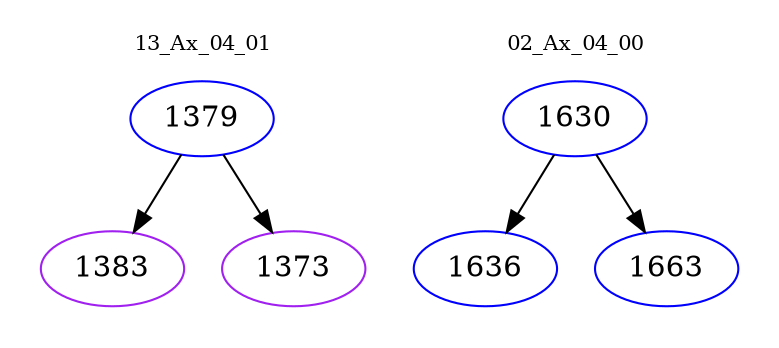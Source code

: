 digraph{
subgraph cluster_0 {
color = white
label = "13_Ax_04_01";
fontsize=10;
T0_1379 [label="1379", color="blue"]
T0_1379 -> T0_1383 [color="black"]
T0_1383 [label="1383", color="purple"]
T0_1379 -> T0_1373 [color="black"]
T0_1373 [label="1373", color="purple"]
}
subgraph cluster_1 {
color = white
label = "02_Ax_04_00";
fontsize=10;
T1_1630 [label="1630", color="blue"]
T1_1630 -> T1_1636 [color="black"]
T1_1636 [label="1636", color="blue"]
T1_1630 -> T1_1663 [color="black"]
T1_1663 [label="1663", color="blue"]
}
}
